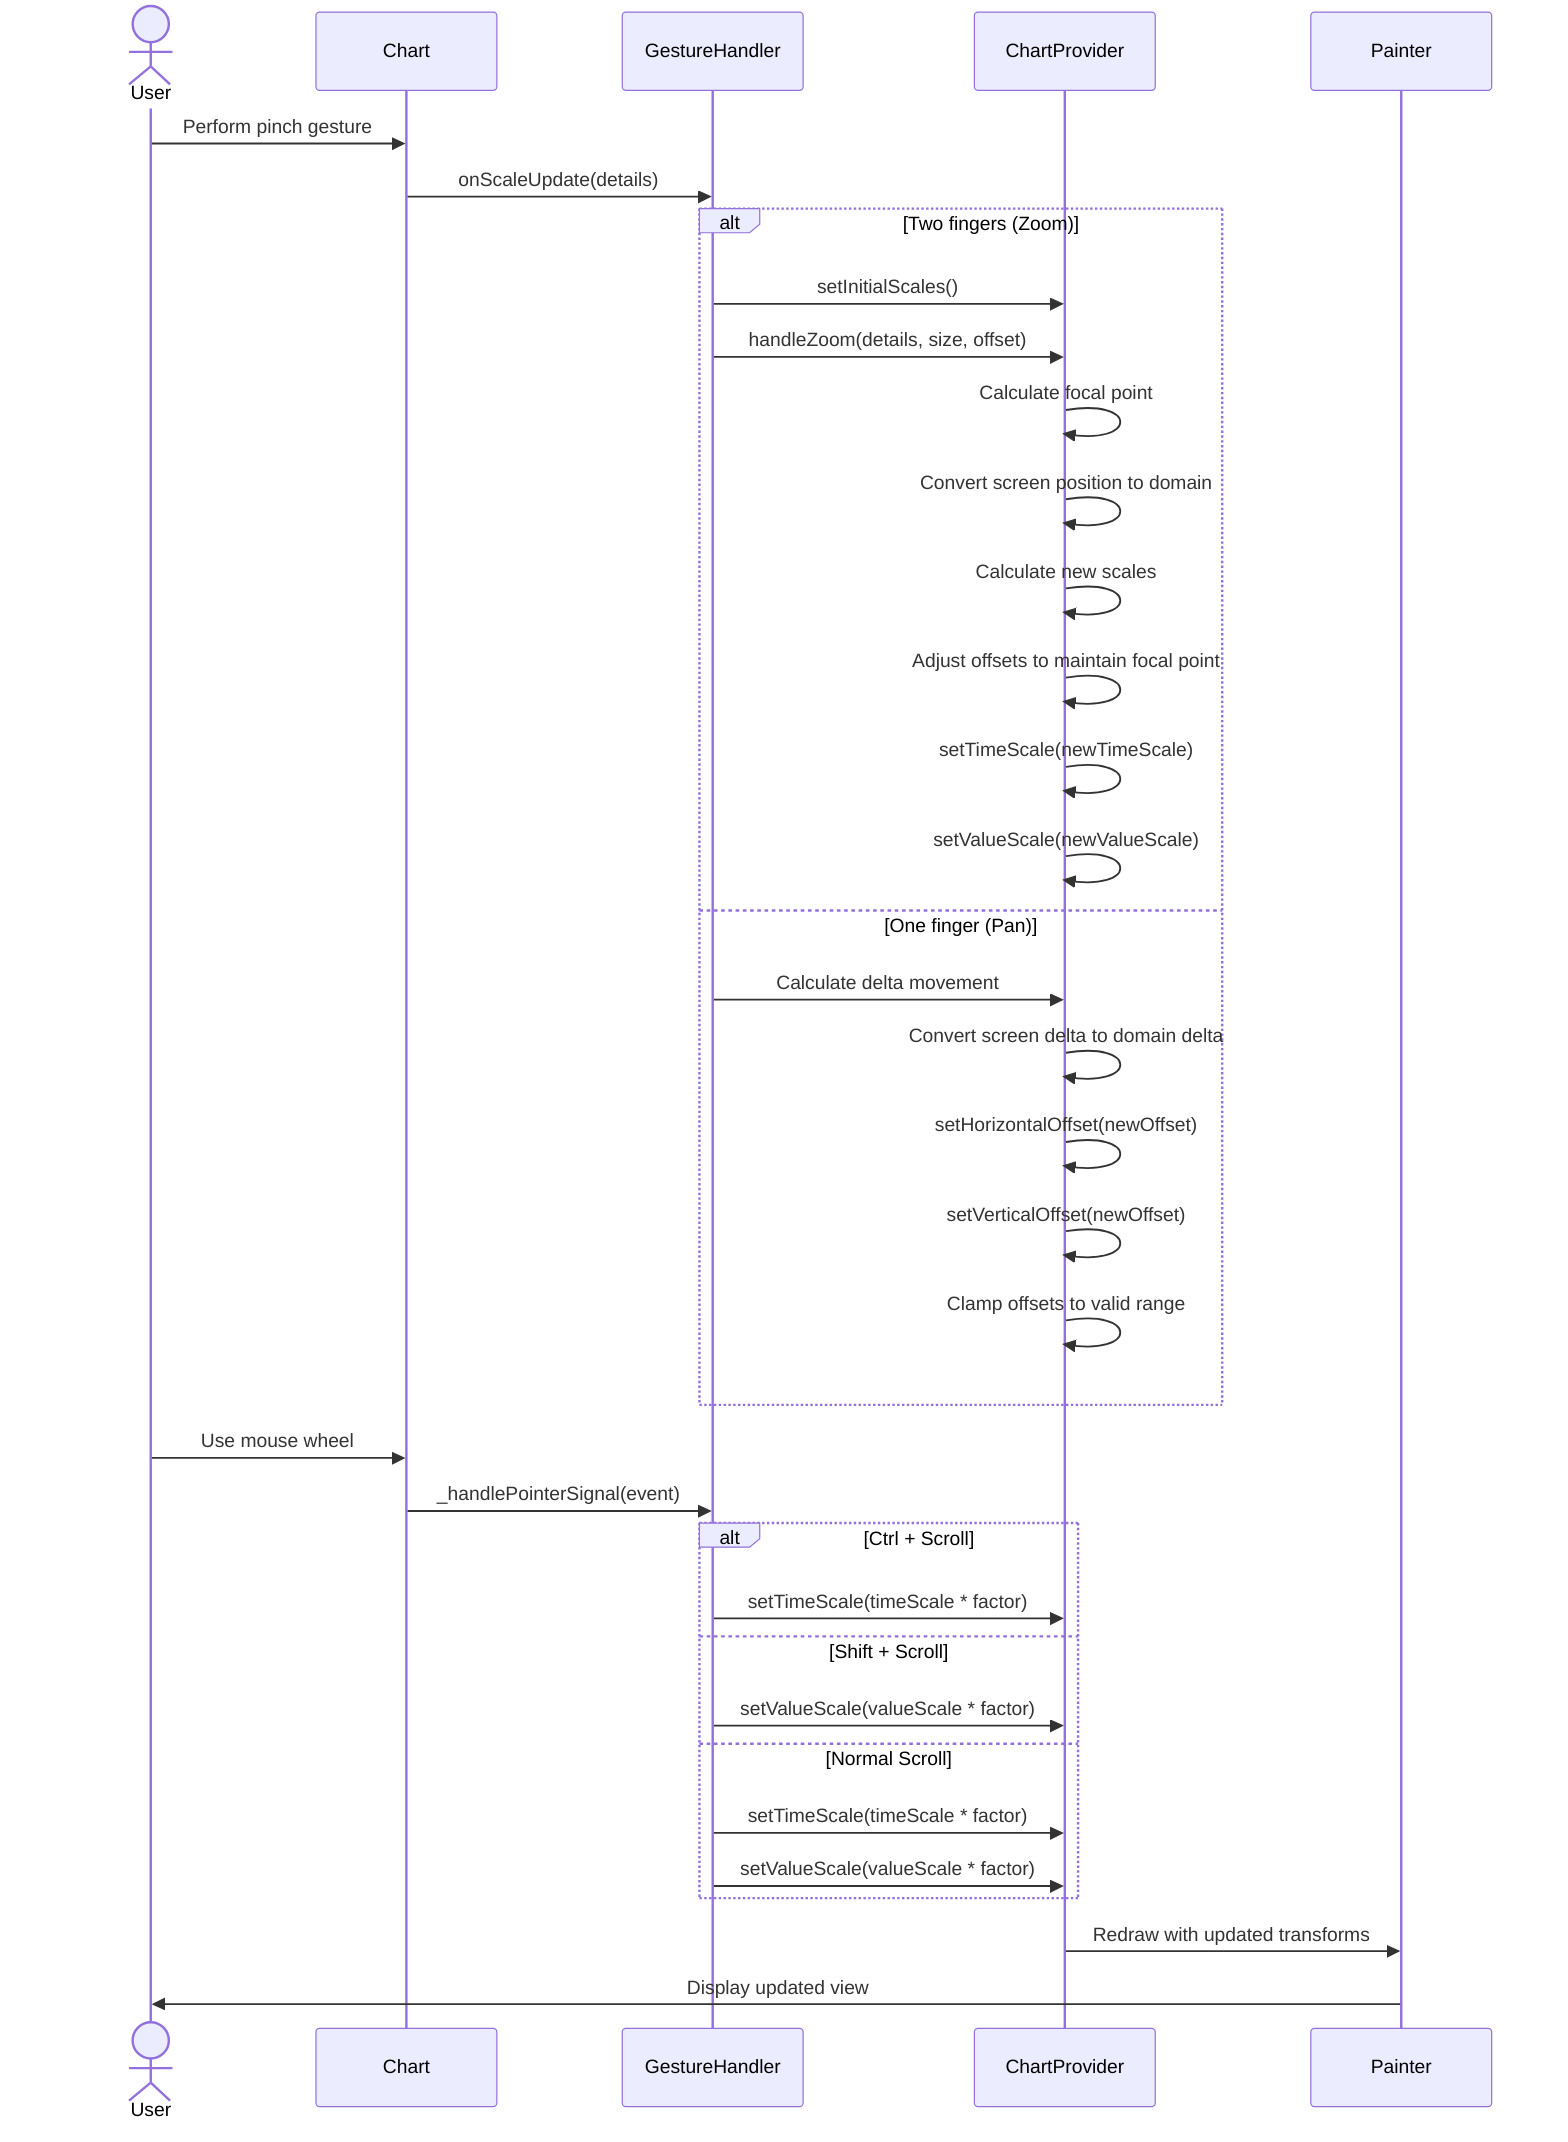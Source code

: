 sequenceDiagram
    actor User
    participant Chart
    participant GestureHandler
    participant ChartProvider
    participant Painter

    User->>Chart: Perform pinch gesture
    Chart->>GestureHandler: onScaleUpdate(details)
    
    alt Two fingers (Zoom)
        GestureHandler->>ChartProvider: setInitialScales()
        GestureHandler->>ChartProvider: handleZoom(details, size, offset)
        
        ChartProvider->>ChartProvider: Calculate focal point
        ChartProvider->>ChartProvider: Convert screen position to domain
        
        ChartProvider->>ChartProvider: Calculate new scales
        ChartProvider->>ChartProvider: Adjust offsets to maintain focal point
        
        ChartProvider->>ChartProvider: setTimeScale(newTimeScale)
        ChartProvider->>ChartProvider: setValueScale(newValueScale)
    else One finger (Pan)
        GestureHandler->>ChartProvider: Calculate delta movement
        
        ChartProvider->>ChartProvider: Convert screen delta to domain delta
        ChartProvider->>ChartProvider: setHorizontalOffset(newOffset)
        ChartProvider->>ChartProvider: setVerticalOffset(newOffset)
        
        ChartProvider->>ChartProvider: Clamp offsets to valid range
    end
    
    User->>Chart: Use mouse wheel
    Chart->>GestureHandler: _handlePointerSignal(event)
    
    alt Ctrl + Scroll
        GestureHandler->>ChartProvider: setTimeScale(timeScale * factor)
    else Shift + Scroll
        GestureHandler->>ChartProvider: setValueScale(valueScale * factor)
    else Normal Scroll
        GestureHandler->>ChartProvider: setTimeScale(timeScale * factor)
        GestureHandler->>ChartProvider: setValueScale(valueScale * factor)
    end
    
    ChartProvider->>Painter: Redraw with updated transforms
    Painter->>User: Display updated view